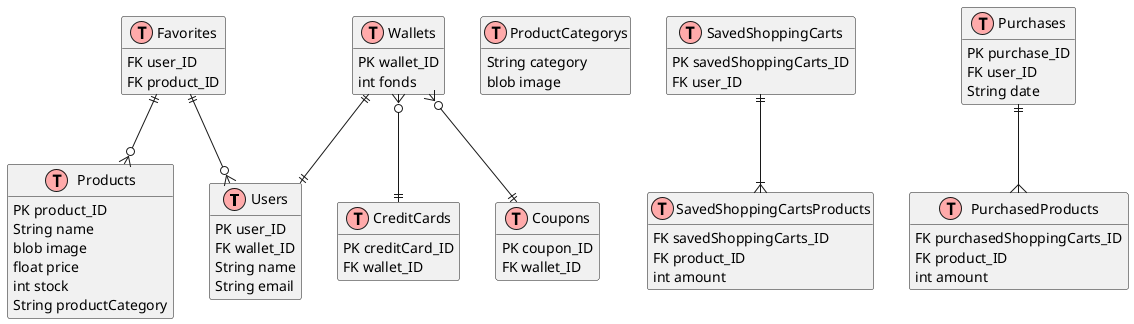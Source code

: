 @startuml
!define table(x) class x << (T,#FFAAAA) >>
hide methods
hide stereotypes

table(Users) {
    PK user_ID
    FK wallet_ID
    String name
    String email
}

table(Products) {
    PK product_ID
    String name
    blob image
    float price
    int stock
    String productCategory
}

table(Favorites) {
    FK user_ID
    FK product_ID
}

table(Wallets) {
    PK wallet_ID
    int fonds
}

table(CreditCards) {
    PK creditCard_ID
    FK wallet_ID
}

table(Coupons) {
    PK coupon_ID
    FK wallet_ID
}

table(ProductCategorys) {
    String category
    blob image
}

table(SavedShoppingCarts) {
    PK savedShoppingCarts_ID
    FK user_ID
}

table(SavedShoppingCartsProducts){
    FK savedShoppingCarts_ID
    FK product_ID
    int amount
}

table(Purchases) {
    PK purchase_ID
    FK user_ID
    String date
}

table(PurchasedProducts) {
    FK purchasedShoppingCarts_ID
    FK product_ID
    int amount
}

Wallets ||--|| Users
Wallets }o--|| CreditCards
Wallets }o--|| Coupons

Favorites ||--o{ Users
Favorites ||--o{ Products

SavedShoppingCarts ||--|{ SavedShoppingCartsProducts
Purchases ||--{ PurchasedProducts

@enduml